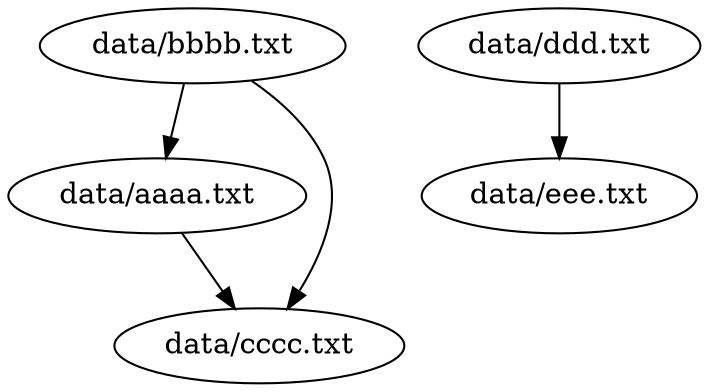 // levenshtein distance
digraph {
	"data/bbbb.txt" -> "data/aaaa.txt"
	"data/bbbb.txt" -> "data/cccc.txt"
	"data/ddd.txt" -> "data/eee.txt"
	"data/aaaa.txt" -> "data/cccc.txt"
}
